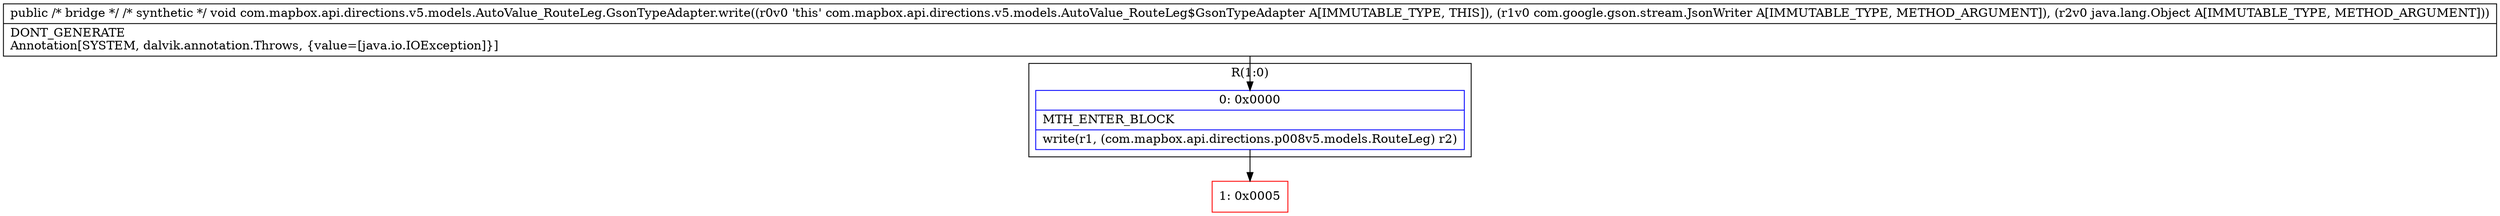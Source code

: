 digraph "CFG forcom.mapbox.api.directions.v5.models.AutoValue_RouteLeg.GsonTypeAdapter.write(Lcom\/google\/gson\/stream\/JsonWriter;Ljava\/lang\/Object;)V" {
subgraph cluster_Region_275771176 {
label = "R(1:0)";
node [shape=record,color=blue];
Node_0 [shape=record,label="{0\:\ 0x0000|MTH_ENTER_BLOCK\l|write(r1, (com.mapbox.api.directions.p008v5.models.RouteLeg) r2)\l}"];
}
Node_1 [shape=record,color=red,label="{1\:\ 0x0005}"];
MethodNode[shape=record,label="{public \/* bridge *\/ \/* synthetic *\/ void com.mapbox.api.directions.v5.models.AutoValue_RouteLeg.GsonTypeAdapter.write((r0v0 'this' com.mapbox.api.directions.v5.models.AutoValue_RouteLeg$GsonTypeAdapter A[IMMUTABLE_TYPE, THIS]), (r1v0 com.google.gson.stream.JsonWriter A[IMMUTABLE_TYPE, METHOD_ARGUMENT]), (r2v0 java.lang.Object A[IMMUTABLE_TYPE, METHOD_ARGUMENT]))  | DONT_GENERATE\lAnnotation[SYSTEM, dalvik.annotation.Throws, \{value=[java.io.IOException]\}]\l}"];
MethodNode -> Node_0;
Node_0 -> Node_1;
}


